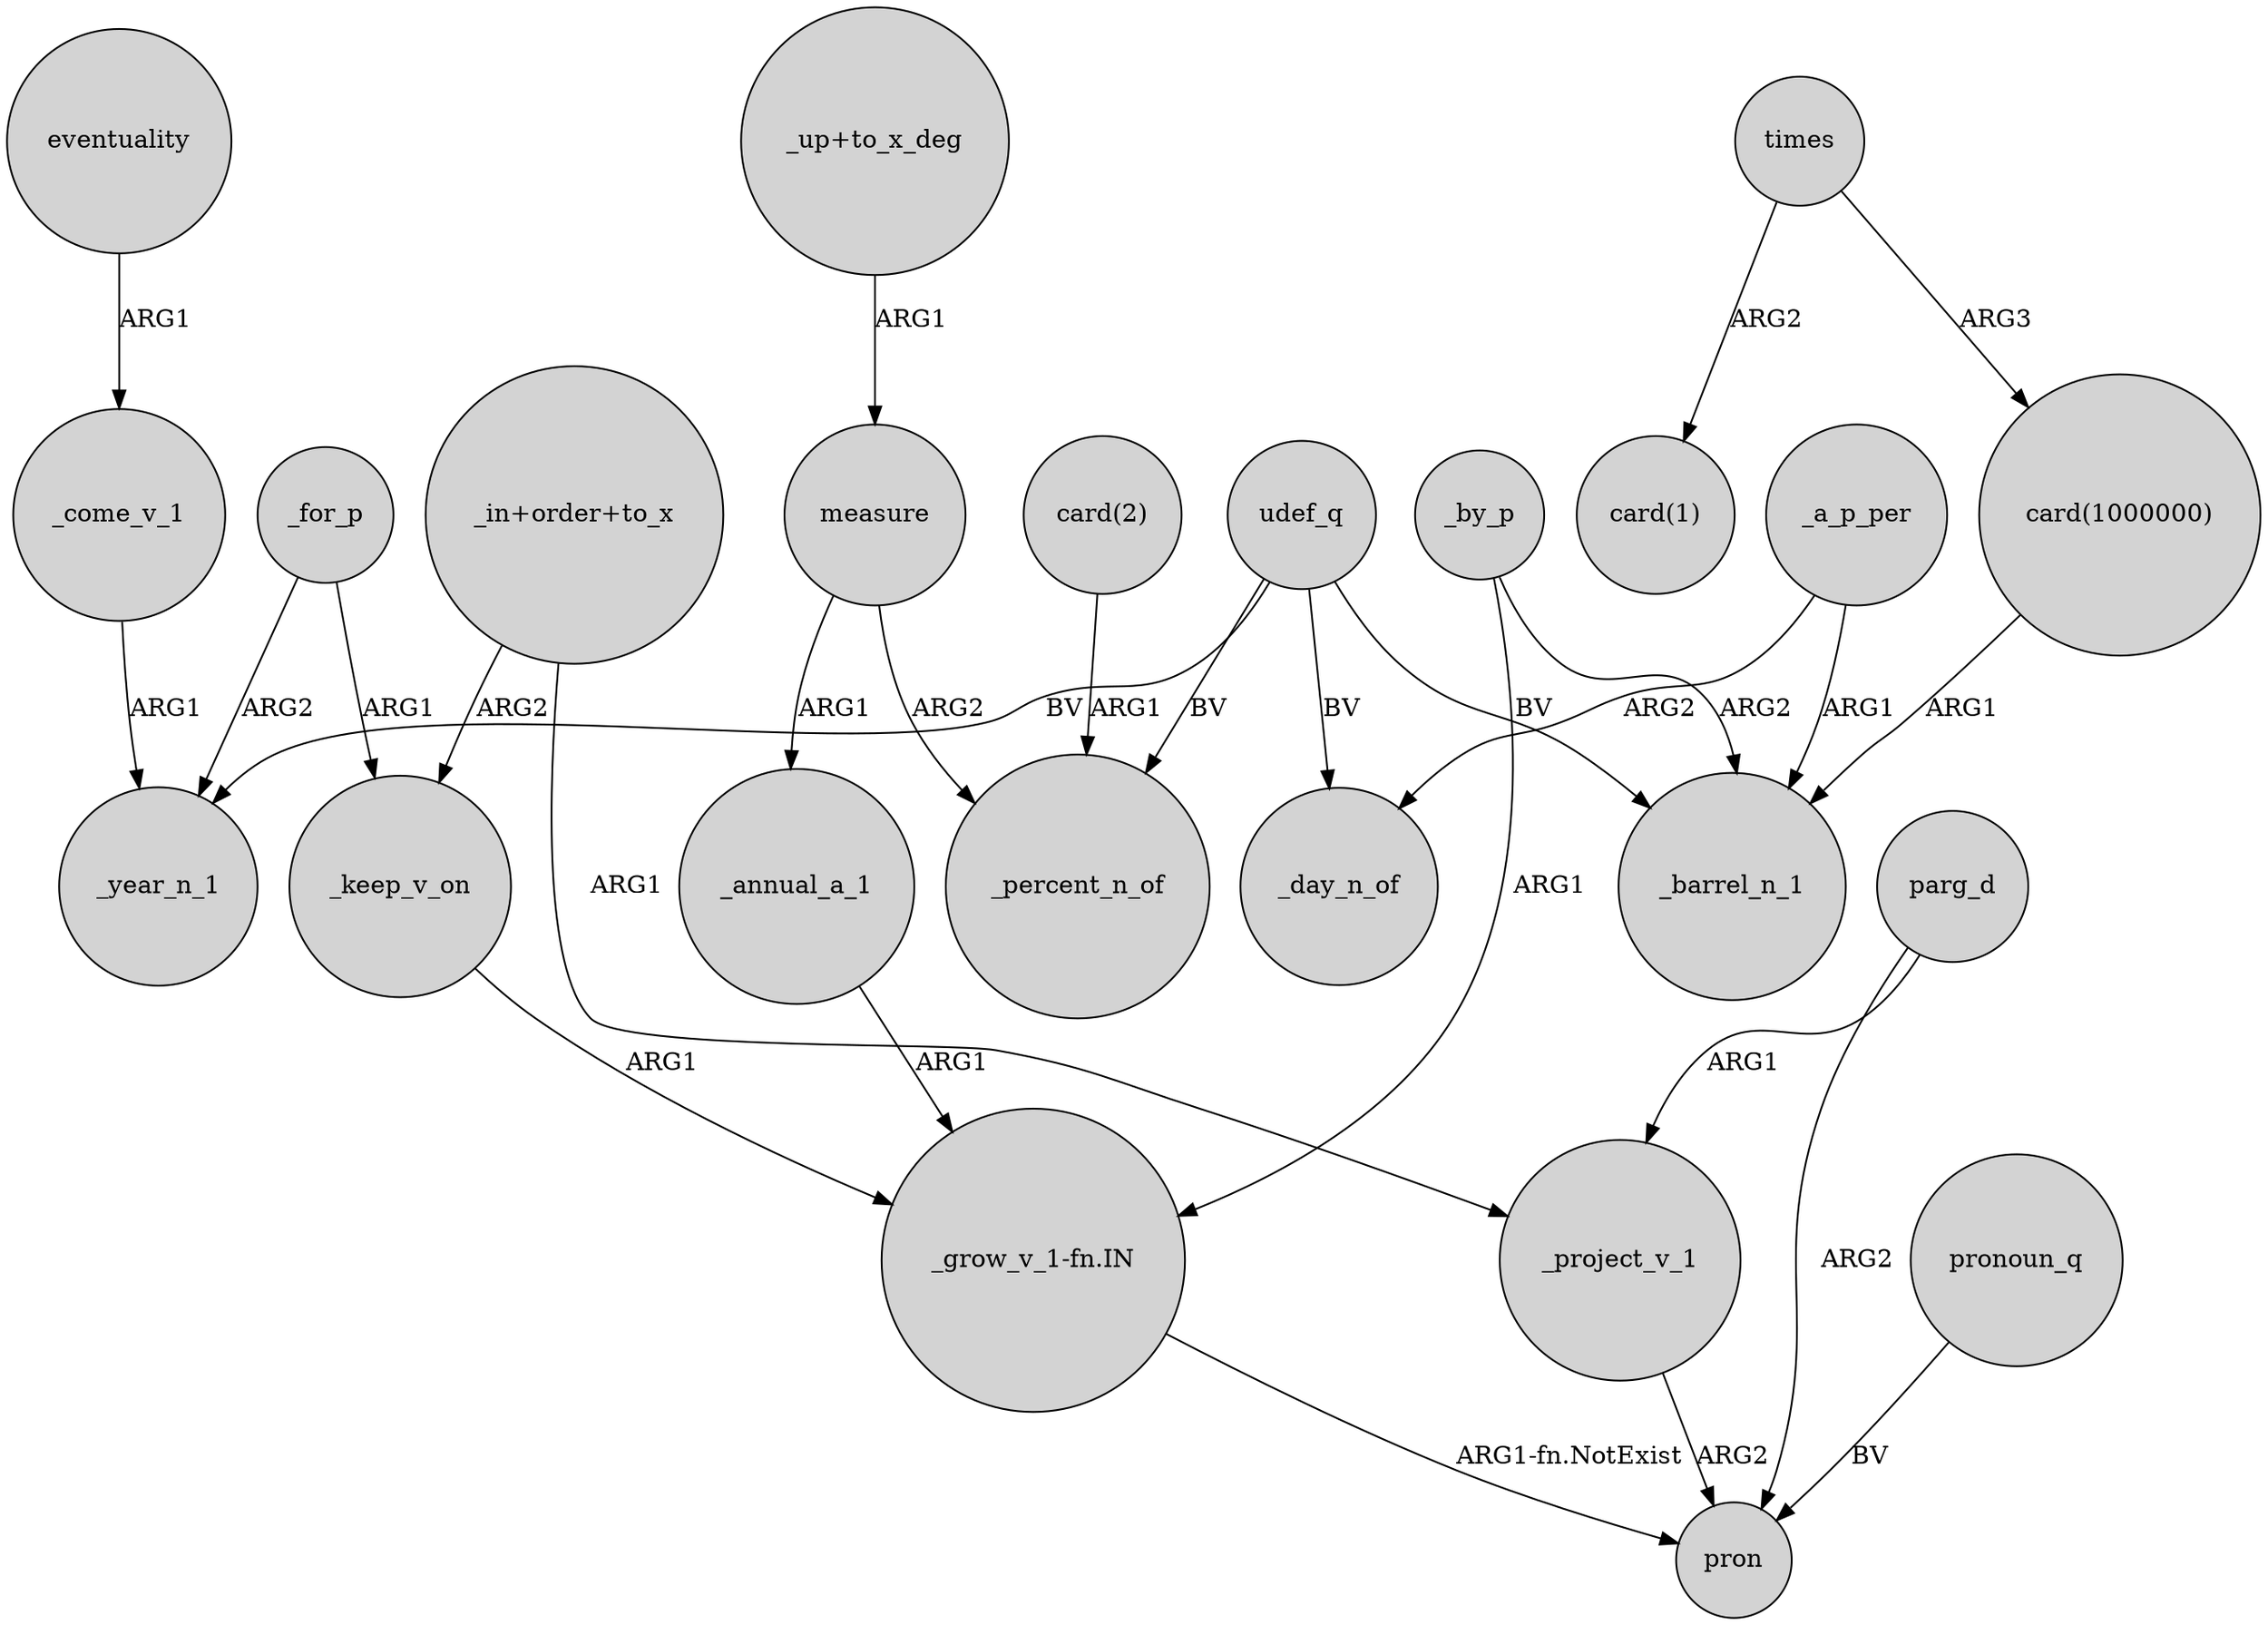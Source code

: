 digraph {
	node [shape=circle style=filled]
	_by_p -> "_grow_v_1-fn.IN" [label=ARG1]
	_come_v_1 -> _year_n_1 [label=ARG1]
	_project_v_1 -> pron [label=ARG2]
	_a_p_per -> _day_n_of [label=ARG2]
	_for_p -> _year_n_1 [label=ARG2]
	_for_p -> _keep_v_on [label=ARG1]
	_annual_a_1 -> "_grow_v_1-fn.IN" [label=ARG1]
	"card(1000000)" -> _barrel_n_1 [label=ARG1]
	"_in+order+to_x" -> _project_v_1 [label=ARG1]
	"card(2)" -> _percent_n_of [label=ARG1]
	udef_q -> _day_n_of [label=BV]
	parg_d -> _project_v_1 [label=ARG1]
	parg_d -> pron [label=ARG2]
	pronoun_q -> pron [label=BV]
	_a_p_per -> _barrel_n_1 [label=ARG1]
	times -> "card(1)" [label=ARG2]
	measure -> _percent_n_of [label=ARG2]
	times -> "card(1000000)" [label=ARG3]
	measure -> _annual_a_1 [label=ARG1]
	"_up+to_x_deg" -> measure [label=ARG1]
	udef_q -> _year_n_1 [label=BV]
	eventuality -> _come_v_1 [label=ARG1]
	_by_p -> _barrel_n_1 [label=ARG2]
	udef_q -> _barrel_n_1 [label=BV]
	udef_q -> _percent_n_of [label=BV]
	_keep_v_on -> "_grow_v_1-fn.IN" [label=ARG1]
	"_grow_v_1-fn.IN" -> pron [label="ARG1-fn.NotExist"]
	"_in+order+to_x" -> _keep_v_on [label=ARG2]
}
